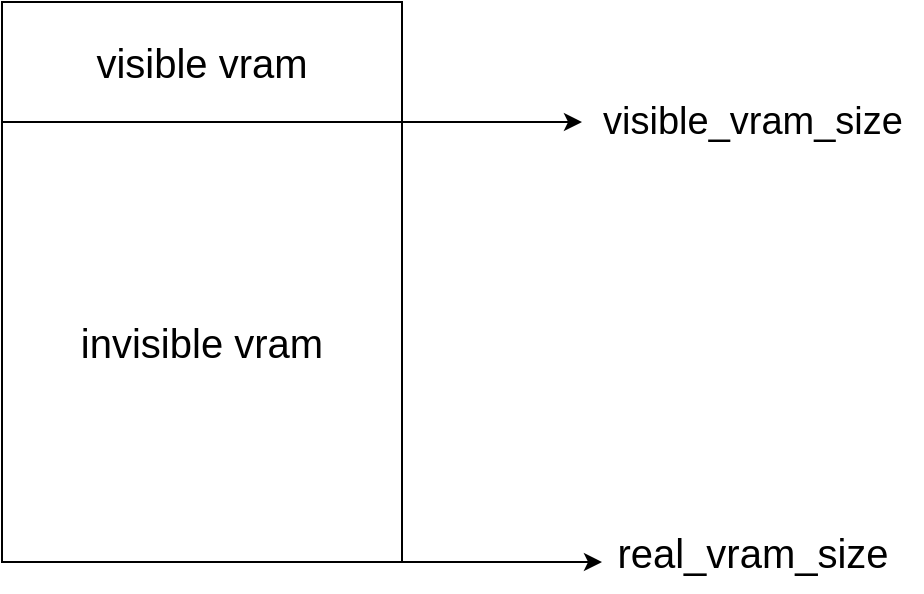 <mxfile version="22.1.7" type="github">
  <diagram name="第 1 页" id="_CK6q6RtLin7N6FVopZ9">
    <mxGraphModel dx="1434" dy="721" grid="1" gridSize="10" guides="1" tooltips="1" connect="1" arrows="1" fold="1" page="1" pageScale="1" pageWidth="827" pageHeight="1169" math="0" shadow="0">
      <root>
        <mxCell id="0" />
        <mxCell id="1" parent="0" />
        <mxCell id="jfHA67hwsG4-gSG7snSq-1" value="visible vram" style="rounded=0;whiteSpace=wrap;html=1;fontSize=20;" vertex="1" parent="1">
          <mxGeometry x="330" y="160" width="200" height="60" as="geometry" />
        </mxCell>
        <mxCell id="jfHA67hwsG4-gSG7snSq-3" style="rounded=0;orthogonalLoop=1;jettySize=auto;html=1;exitX=1;exitY=0;exitDx=0;exitDy=0;" edge="1" parent="1" source="jfHA67hwsG4-gSG7snSq-2">
          <mxGeometry relative="1" as="geometry">
            <mxPoint x="620" y="220" as="targetPoint" />
          </mxGeometry>
        </mxCell>
        <mxCell id="jfHA67hwsG4-gSG7snSq-5" style="rounded=0;orthogonalLoop=1;jettySize=auto;html=1;exitX=1;exitY=1;exitDx=0;exitDy=0;" edge="1" parent="1" source="jfHA67hwsG4-gSG7snSq-2">
          <mxGeometry relative="1" as="geometry">
            <mxPoint x="630" y="440" as="targetPoint" />
          </mxGeometry>
        </mxCell>
        <mxCell id="jfHA67hwsG4-gSG7snSq-2" value="invisible vram" style="rounded=0;whiteSpace=wrap;html=1;fontSize=20;" vertex="1" parent="1">
          <mxGeometry x="330" y="220" width="200" height="220" as="geometry" />
        </mxCell>
        <mxCell id="jfHA67hwsG4-gSG7snSq-4" value="visible_vram_size" style="text;html=1;align=center;verticalAlign=middle;resizable=0;points=[];autosize=1;strokeColor=none;fillColor=none;fontSize=19;" vertex="1" parent="1">
          <mxGeometry x="620" y="200" width="170" height="40" as="geometry" />
        </mxCell>
        <mxCell id="jfHA67hwsG4-gSG7snSq-6" value="real_vram_size" style="text;html=1;align=center;verticalAlign=middle;resizable=0;points=[];autosize=1;strokeColor=none;fillColor=none;fontSize=20;" vertex="1" parent="1">
          <mxGeometry x="625" y="415" width="160" height="40" as="geometry" />
        </mxCell>
      </root>
    </mxGraphModel>
  </diagram>
</mxfile>
